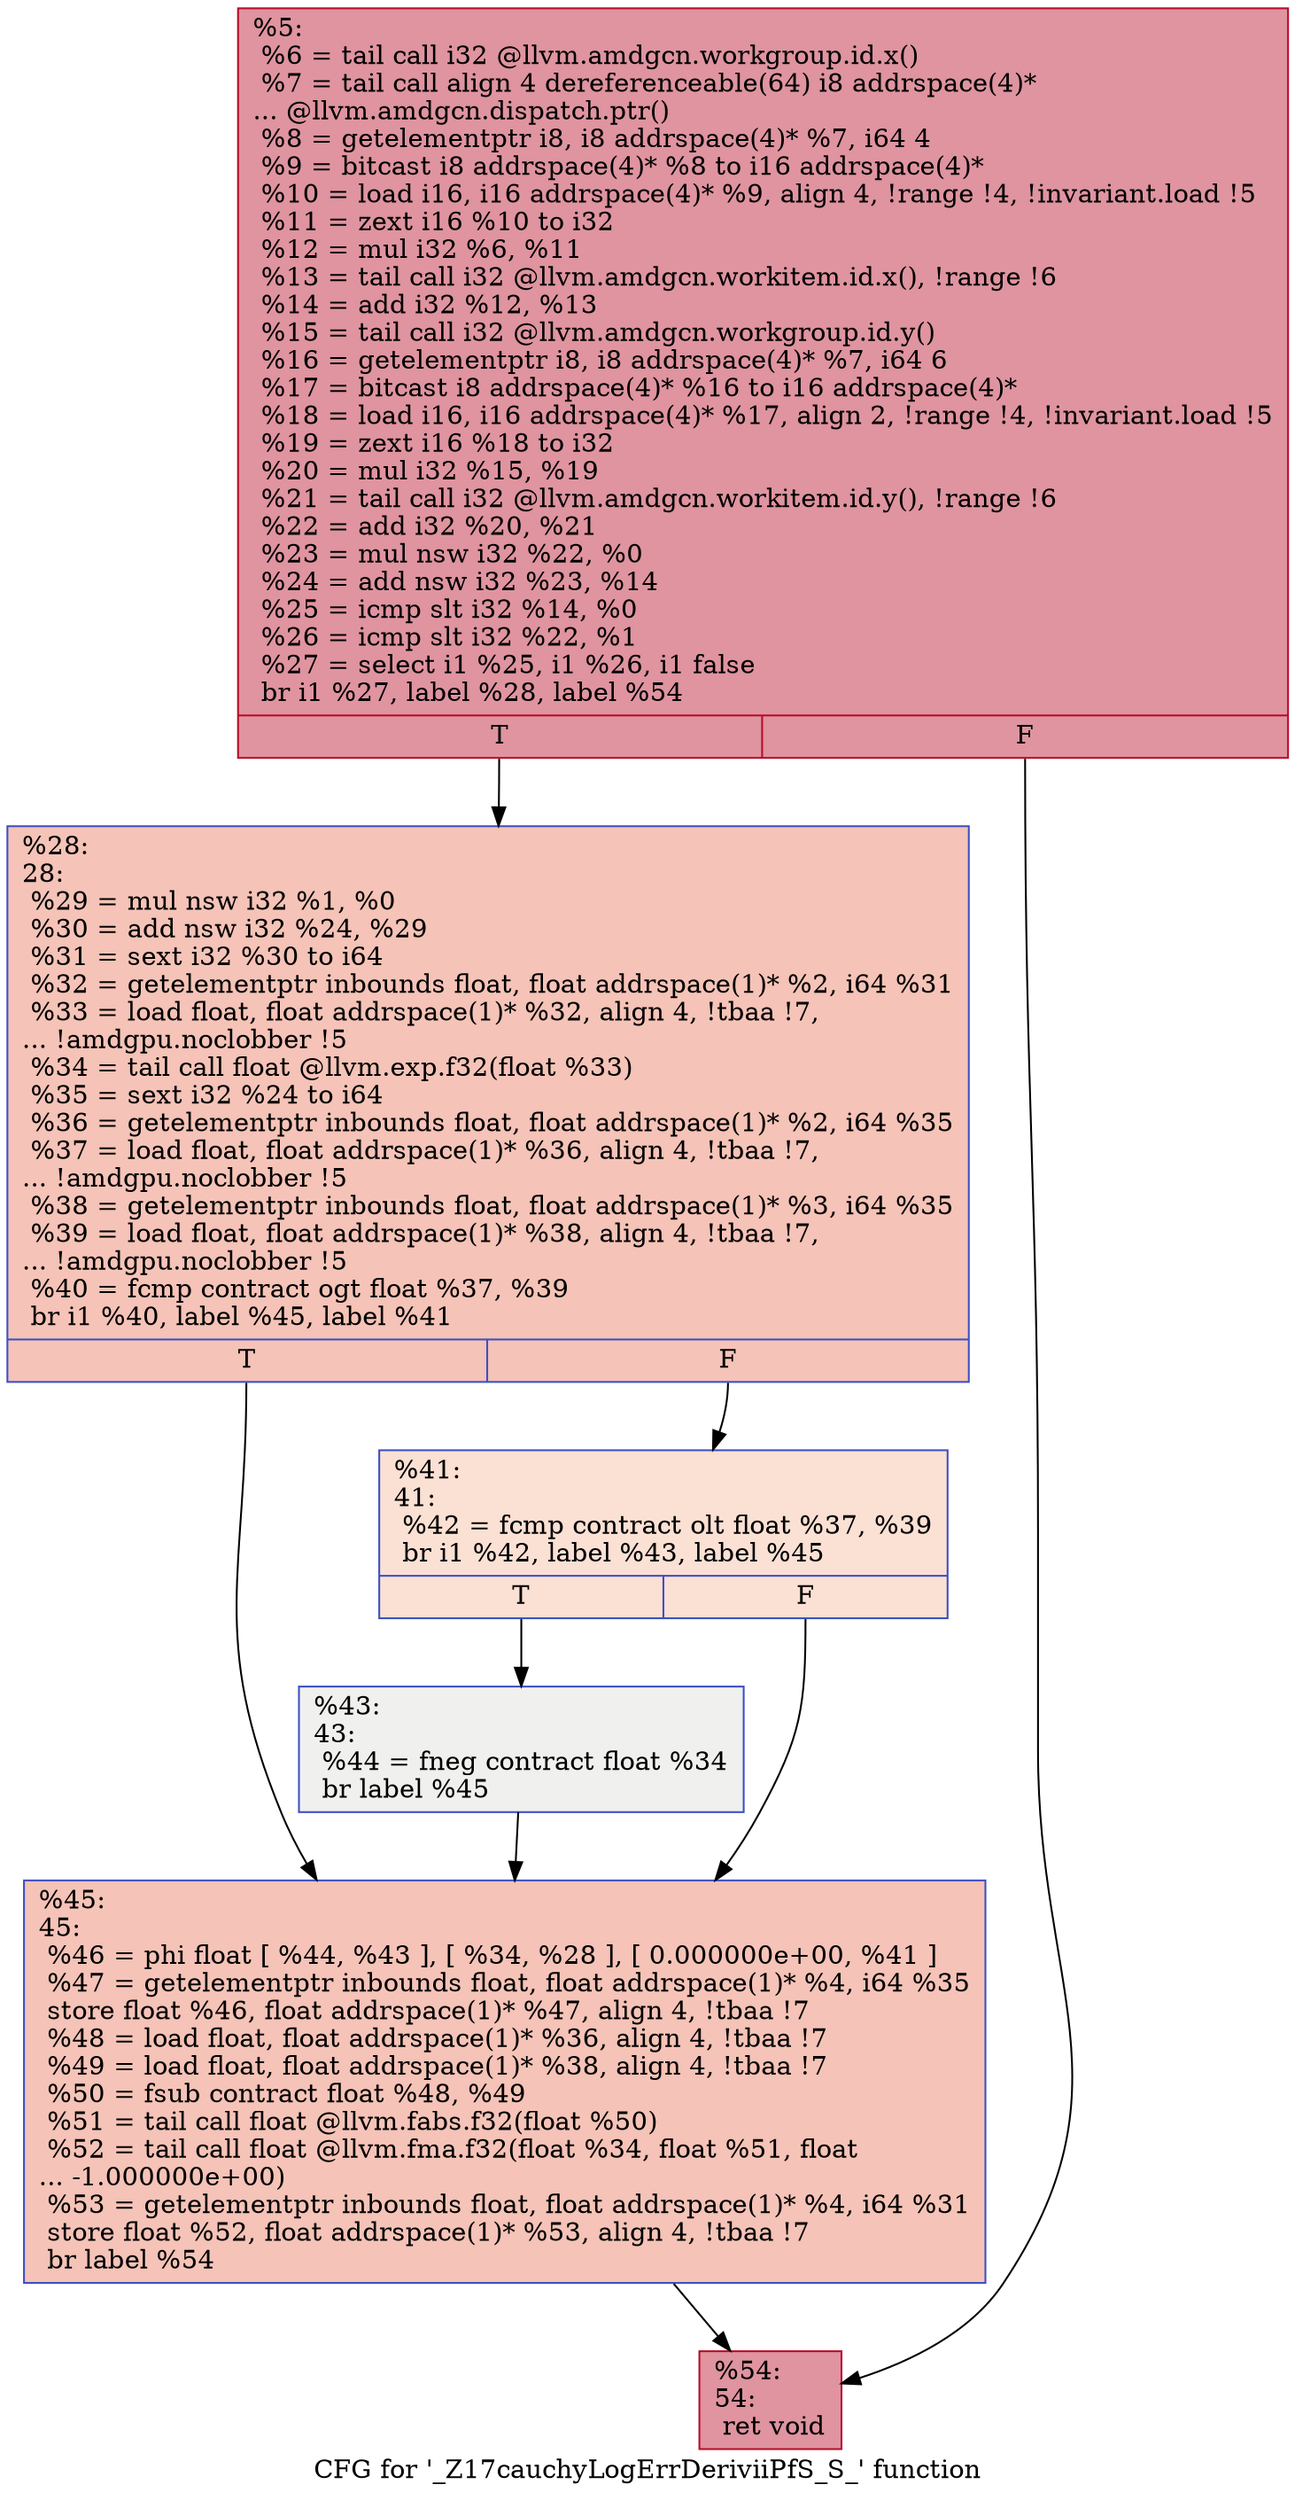 digraph "CFG for '_Z17cauchyLogErrDeriviiPfS_S_' function" {
	label="CFG for '_Z17cauchyLogErrDeriviiPfS_S_' function";

	Node0x49f0b40 [shape=record,color="#b70d28ff", style=filled, fillcolor="#b70d2870",label="{%5:\l  %6 = tail call i32 @llvm.amdgcn.workgroup.id.x()\l  %7 = tail call align 4 dereferenceable(64) i8 addrspace(4)*\l... @llvm.amdgcn.dispatch.ptr()\l  %8 = getelementptr i8, i8 addrspace(4)* %7, i64 4\l  %9 = bitcast i8 addrspace(4)* %8 to i16 addrspace(4)*\l  %10 = load i16, i16 addrspace(4)* %9, align 4, !range !4, !invariant.load !5\l  %11 = zext i16 %10 to i32\l  %12 = mul i32 %6, %11\l  %13 = tail call i32 @llvm.amdgcn.workitem.id.x(), !range !6\l  %14 = add i32 %12, %13\l  %15 = tail call i32 @llvm.amdgcn.workgroup.id.y()\l  %16 = getelementptr i8, i8 addrspace(4)* %7, i64 6\l  %17 = bitcast i8 addrspace(4)* %16 to i16 addrspace(4)*\l  %18 = load i16, i16 addrspace(4)* %17, align 2, !range !4, !invariant.load !5\l  %19 = zext i16 %18 to i32\l  %20 = mul i32 %15, %19\l  %21 = tail call i32 @llvm.amdgcn.workitem.id.y(), !range !6\l  %22 = add i32 %20, %21\l  %23 = mul nsw i32 %22, %0\l  %24 = add nsw i32 %23, %14\l  %25 = icmp slt i32 %14, %0\l  %26 = icmp slt i32 %22, %1\l  %27 = select i1 %25, i1 %26, i1 false\l  br i1 %27, label %28, label %54\l|{<s0>T|<s1>F}}"];
	Node0x49f0b40:s0 -> Node0x49f46d0;
	Node0x49f0b40:s1 -> Node0x49f4760;
	Node0x49f46d0 [shape=record,color="#3d50c3ff", style=filled, fillcolor="#e8765c70",label="{%28:\l28:                                               \l  %29 = mul nsw i32 %1, %0\l  %30 = add nsw i32 %24, %29\l  %31 = sext i32 %30 to i64\l  %32 = getelementptr inbounds float, float addrspace(1)* %2, i64 %31\l  %33 = load float, float addrspace(1)* %32, align 4, !tbaa !7,\l... !amdgpu.noclobber !5\l  %34 = tail call float @llvm.exp.f32(float %33)\l  %35 = sext i32 %24 to i64\l  %36 = getelementptr inbounds float, float addrspace(1)* %2, i64 %35\l  %37 = load float, float addrspace(1)* %36, align 4, !tbaa !7,\l... !amdgpu.noclobber !5\l  %38 = getelementptr inbounds float, float addrspace(1)* %3, i64 %35\l  %39 = load float, float addrspace(1)* %38, align 4, !tbaa !7,\l... !amdgpu.noclobber !5\l  %40 = fcmp contract ogt float %37, %39\l  br i1 %40, label %45, label %41\l|{<s0>T|<s1>F}}"];
	Node0x49f46d0:s0 -> Node0x49f59d0;
	Node0x49f46d0:s1 -> Node0x49f5a60;
	Node0x49f5a60 [shape=record,color="#3d50c3ff", style=filled, fillcolor="#f7b99e70",label="{%41:\l41:                                               \l  %42 = fcmp contract olt float %37, %39\l  br i1 %42, label %43, label %45\l|{<s0>T|<s1>F}}"];
	Node0x49f5a60:s0 -> Node0x49f5c30;
	Node0x49f5a60:s1 -> Node0x49f59d0;
	Node0x49f5c30 [shape=record,color="#3d50c3ff", style=filled, fillcolor="#dedcdb70",label="{%43:\l43:                                               \l  %44 = fneg contract float %34\l  br label %45\l}"];
	Node0x49f5c30 -> Node0x49f59d0;
	Node0x49f59d0 [shape=record,color="#3d50c3ff", style=filled, fillcolor="#e8765c70",label="{%45:\l45:                                               \l  %46 = phi float [ %44, %43 ], [ %34, %28 ], [ 0.000000e+00, %41 ]\l  %47 = getelementptr inbounds float, float addrspace(1)* %4, i64 %35\l  store float %46, float addrspace(1)* %47, align 4, !tbaa !7\l  %48 = load float, float addrspace(1)* %36, align 4, !tbaa !7\l  %49 = load float, float addrspace(1)* %38, align 4, !tbaa !7\l  %50 = fsub contract float %48, %49\l  %51 = tail call float @llvm.fabs.f32(float %50)\l  %52 = tail call float @llvm.fma.f32(float %34, float %51, float\l... -1.000000e+00)\l  %53 = getelementptr inbounds float, float addrspace(1)* %4, i64 %31\l  store float %52, float addrspace(1)* %53, align 4, !tbaa !7\l  br label %54\l}"];
	Node0x49f59d0 -> Node0x49f4760;
	Node0x49f4760 [shape=record,color="#b70d28ff", style=filled, fillcolor="#b70d2870",label="{%54:\l54:                                               \l  ret void\l}"];
}
